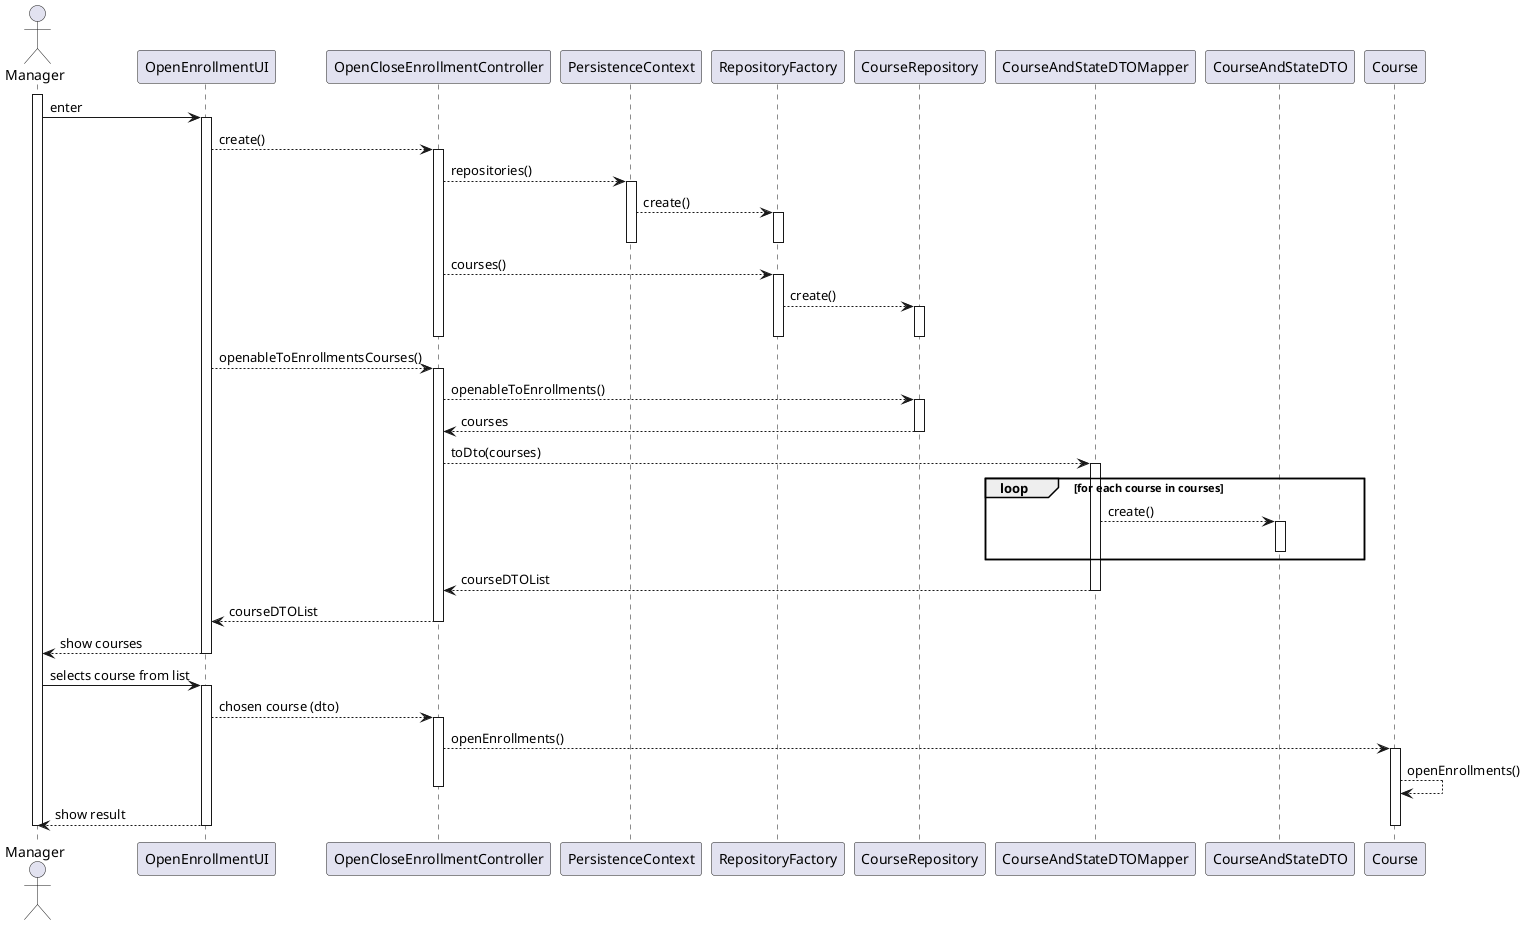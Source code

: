 @startuml

actor Manager as user
participant OpenEnrollmentUI as ui
participant OpenCloseEnrollmentController as ctrl

participant PersistenceContext as ctx
participant RepositoryFactory as rep_fac
participant CourseRepository as repo

participant CourseAndStateDTOMapper as mapper
participant CourseAndStateDTO as dto

participant Course as course

activate user
user -> ui: enter

activate ui
    ui --> ctrl: create()
    activate ctrl
        ctrl --> ctx: repositories()
        activate ctx
            ctx --> rep_fac: create()
            activate rep_fac
            deactivate rep_fac
        deactivate ctx

        ctrl --> rep_fac: courses()
        activate rep_fac
            rep_fac --> repo: create()
            activate repo
            deactivate repo
        deactivate rep_fac
    deactivate ctrl


    ui --> ctrl: openableToEnrollmentsCourses()
    activate ctrl
        ctrl --> repo: openableToEnrollments()
            activate repo
            repo --> ctrl: courses
            deactivate repo

        ctrl --> mapper: toDto(courses)
        activate mapper
            loop for each course in courses
                mapper --> dto: create()
                activate dto
                deactivate dto
            end loop
            mapper --> ctrl: courseDTOList
        deactivate mapper

        ctrl --> ui: courseDTOList
    deactivate ctrl

    ui --> user: show courses
deactivate ui

user -> ui: selects course from list
activate ui
    ui --> ctrl: chosen course (dto)
    activate ctrl
        ctrl --> course: openEnrollments()

        activate course
            course --> course: openEnrollments()

    deactivate ctrl


    ui --> user: show result
    deactivate course
deactivate ui
deactivate user
@enduml
